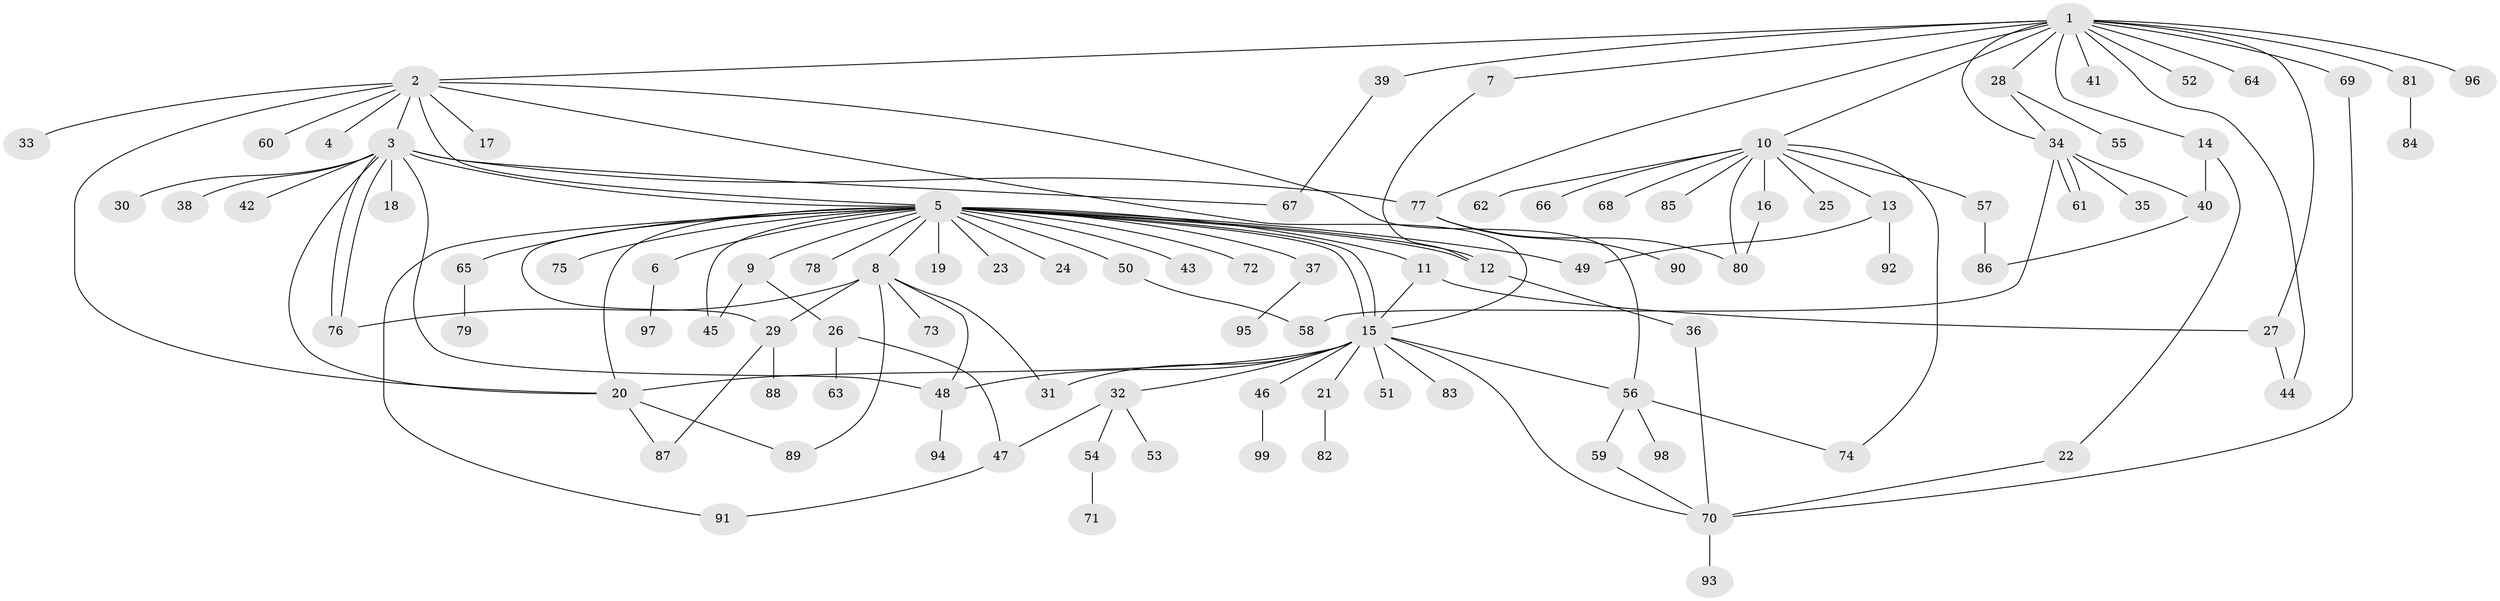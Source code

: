 // coarse degree distribution, {1: 0.9310344827586207, 14: 0.034482758620689655, 15: 0.034482758620689655}
// Generated by graph-tools (version 1.1) at 2025/50/03/04/25 21:50:34]
// undirected, 99 vertices, 136 edges
graph export_dot {
graph [start="1"]
  node [color=gray90,style=filled];
  1;
  2;
  3;
  4;
  5;
  6;
  7;
  8;
  9;
  10;
  11;
  12;
  13;
  14;
  15;
  16;
  17;
  18;
  19;
  20;
  21;
  22;
  23;
  24;
  25;
  26;
  27;
  28;
  29;
  30;
  31;
  32;
  33;
  34;
  35;
  36;
  37;
  38;
  39;
  40;
  41;
  42;
  43;
  44;
  45;
  46;
  47;
  48;
  49;
  50;
  51;
  52;
  53;
  54;
  55;
  56;
  57;
  58;
  59;
  60;
  61;
  62;
  63;
  64;
  65;
  66;
  67;
  68;
  69;
  70;
  71;
  72;
  73;
  74;
  75;
  76;
  77;
  78;
  79;
  80;
  81;
  82;
  83;
  84;
  85;
  86;
  87;
  88;
  89;
  90;
  91;
  92;
  93;
  94;
  95;
  96;
  97;
  98;
  99;
  1 -- 2;
  1 -- 7;
  1 -- 10;
  1 -- 14;
  1 -- 27;
  1 -- 28;
  1 -- 34;
  1 -- 39;
  1 -- 41;
  1 -- 44;
  1 -- 52;
  1 -- 64;
  1 -- 69;
  1 -- 77;
  1 -- 81;
  1 -- 96;
  2 -- 3;
  2 -- 4;
  2 -- 5;
  2 -- 15;
  2 -- 17;
  2 -- 20;
  2 -- 33;
  2 -- 56;
  2 -- 60;
  3 -- 5;
  3 -- 18;
  3 -- 20;
  3 -- 30;
  3 -- 38;
  3 -- 42;
  3 -- 48;
  3 -- 67;
  3 -- 76;
  3 -- 76;
  3 -- 77;
  5 -- 6;
  5 -- 8;
  5 -- 9;
  5 -- 11;
  5 -- 12;
  5 -- 12;
  5 -- 15;
  5 -- 15;
  5 -- 19;
  5 -- 20;
  5 -- 23;
  5 -- 24;
  5 -- 29;
  5 -- 37;
  5 -- 43;
  5 -- 45;
  5 -- 49;
  5 -- 50;
  5 -- 65;
  5 -- 72;
  5 -- 75;
  5 -- 78;
  5 -- 91;
  6 -- 97;
  7 -- 12;
  8 -- 29;
  8 -- 31;
  8 -- 48;
  8 -- 73;
  8 -- 76;
  8 -- 89;
  9 -- 26;
  9 -- 45;
  10 -- 13;
  10 -- 16;
  10 -- 25;
  10 -- 57;
  10 -- 62;
  10 -- 66;
  10 -- 68;
  10 -- 74;
  10 -- 80;
  10 -- 85;
  11 -- 15;
  11 -- 27;
  12 -- 36;
  13 -- 49;
  13 -- 92;
  14 -- 22;
  14 -- 40;
  15 -- 20;
  15 -- 21;
  15 -- 31;
  15 -- 32;
  15 -- 46;
  15 -- 48;
  15 -- 51;
  15 -- 56;
  15 -- 70;
  15 -- 83;
  16 -- 80;
  20 -- 87;
  20 -- 89;
  21 -- 82;
  22 -- 70;
  26 -- 47;
  26 -- 63;
  27 -- 44;
  28 -- 34;
  28 -- 55;
  29 -- 87;
  29 -- 88;
  32 -- 47;
  32 -- 53;
  32 -- 54;
  34 -- 35;
  34 -- 40;
  34 -- 58;
  34 -- 61;
  34 -- 61;
  36 -- 70;
  37 -- 95;
  39 -- 67;
  40 -- 86;
  46 -- 99;
  47 -- 91;
  48 -- 94;
  50 -- 58;
  54 -- 71;
  56 -- 59;
  56 -- 74;
  56 -- 98;
  57 -- 86;
  59 -- 70;
  65 -- 79;
  69 -- 70;
  70 -- 93;
  77 -- 80;
  77 -- 90;
  81 -- 84;
}
